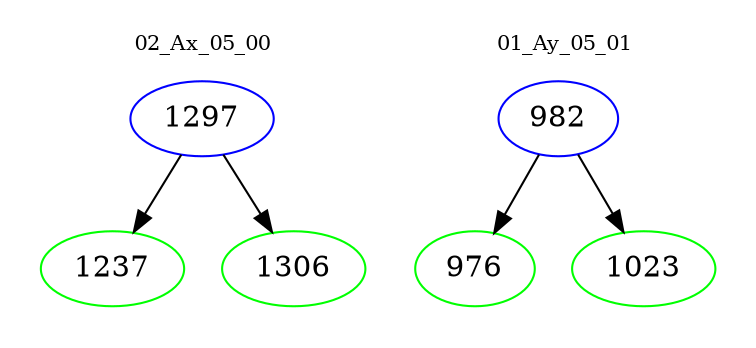 digraph{
subgraph cluster_0 {
color = white
label = "02_Ax_05_00";
fontsize=10;
T0_1297 [label="1297", color="blue"]
T0_1297 -> T0_1237 [color="black"]
T0_1237 [label="1237", color="green"]
T0_1297 -> T0_1306 [color="black"]
T0_1306 [label="1306", color="green"]
}
subgraph cluster_1 {
color = white
label = "01_Ay_05_01";
fontsize=10;
T1_982 [label="982", color="blue"]
T1_982 -> T1_976 [color="black"]
T1_976 [label="976", color="green"]
T1_982 -> T1_1023 [color="black"]
T1_1023 [label="1023", color="green"]
}
}
